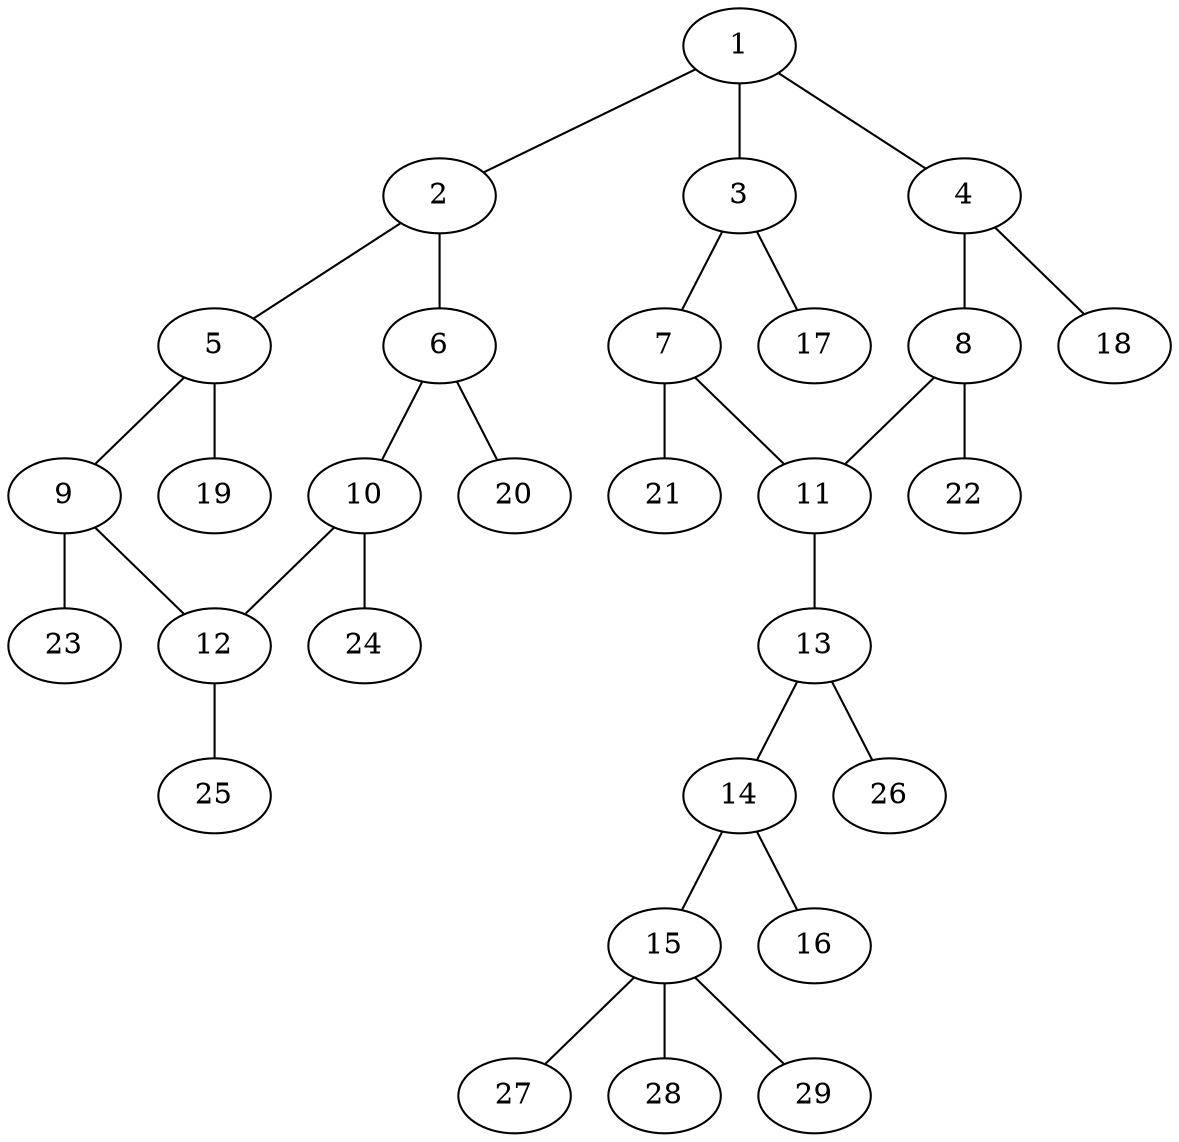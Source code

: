 graph molecule_928 {
	1	 [chem=C];
	2	 [chem=C];
	1 -- 2	 [valence=1];
	3	 [chem=C];
	1 -- 3	 [valence=1];
	4	 [chem=C];
	1 -- 4	 [valence=2];
	5	 [chem=C];
	2 -- 5	 [valence=2];
	6	 [chem=C];
	2 -- 6	 [valence=1];
	7	 [chem=C];
	3 -- 7	 [valence=2];
	17	 [chem=H];
	3 -- 17	 [valence=1];
	8	 [chem=C];
	4 -- 8	 [valence=1];
	18	 [chem=H];
	4 -- 18	 [valence=1];
	9	 [chem=C];
	5 -- 9	 [valence=1];
	19	 [chem=H];
	5 -- 19	 [valence=1];
	10	 [chem=C];
	6 -- 10	 [valence=2];
	20	 [chem=H];
	6 -- 20	 [valence=1];
	11	 [chem=C];
	7 -- 11	 [valence=1];
	21	 [chem=H];
	7 -- 21	 [valence=1];
	8 -- 11	 [valence=2];
	22	 [chem=H];
	8 -- 22	 [valence=1];
	12	 [chem=C];
	9 -- 12	 [valence=2];
	23	 [chem=H];
	9 -- 23	 [valence=1];
	10 -- 12	 [valence=1];
	24	 [chem=H];
	10 -- 24	 [valence=1];
	13	 [chem=N];
	11 -- 13	 [valence=1];
	25	 [chem=H];
	12 -- 25	 [valence=1];
	14	 [chem=C];
	13 -- 14	 [valence=1];
	26	 [chem=H];
	13 -- 26	 [valence=1];
	15	 [chem=C];
	14 -- 15	 [valence=1];
	16	 [chem=O];
	14 -- 16	 [valence=2];
	27	 [chem=H];
	15 -- 27	 [valence=1];
	28	 [chem=H];
	15 -- 28	 [valence=1];
	29	 [chem=H];
	15 -- 29	 [valence=1];
}
